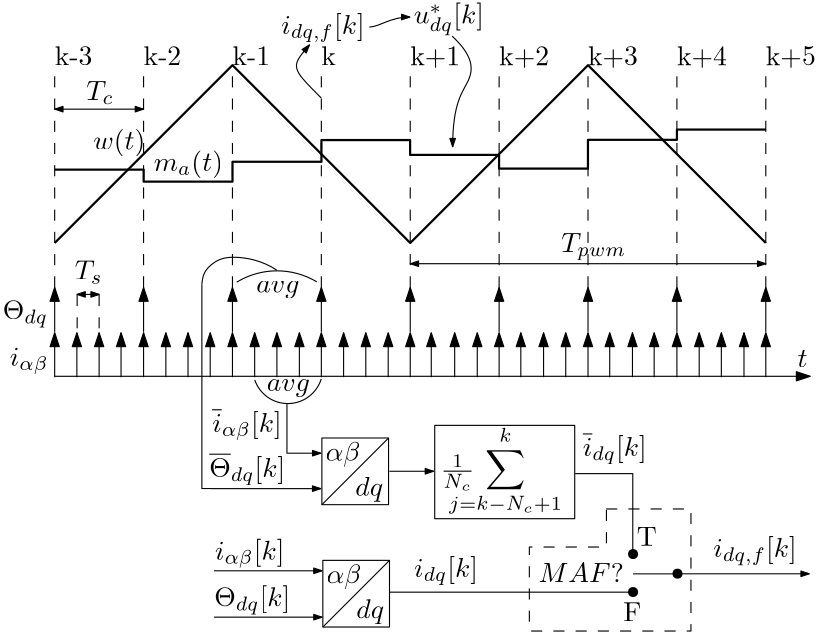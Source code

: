 <?xml version="1.0"?>
<!DOCTYPE ipe SYSTEM "ipe.dtd">
<ipe version="70215" creator="Ipe 7.2.15">
<info created="D:20210110164810" modified="D:20210110205539"/>
<ipestyle name="basic">
<symbol name="arrow/arc(spx)">
<path stroke="sym-stroke" fill="sym-stroke" pen="sym-pen">
0 0 m
-1 0.333 l
-1 -0.333 l
0 0 l
0 0 l
0 0 l
h
</path>
</symbol>
<symbol name="arrow/farc(spx)">
<path stroke="sym-stroke" fill="white" pen="sym-pen">
0 0 m
-1 0.333 l
-1 -0.333 l
0 0 l
0 0 l
0 0 l
h
</path>
</symbol>
<symbol name="arrow/ptarc(spx)">
<path stroke="sym-stroke" fill="sym-stroke" pen="sym-pen">
0 0 m
-1 0.333 l
-0.8 0 l
-1 -0.333 l
0 0 l
0 0 l
0 0 l
h
</path>
</symbol>
<symbol name="arrow/fptarc(spx)">
<path stroke="sym-stroke" fill="white" pen="sym-pen">
0 0 m
-1 0.333 l
-0.8 0 l
-1 -0.333 l
0 0 l
0 0 l
0 0 l
h
</path>
</symbol>
<symbol name="mark/circle(sx)" transformations="translations">
<path fill="sym-stroke">
0.6 0 0 0.6 0 0 e
0.4 0 0 0.4 0 0 e
</path>
</symbol>
<symbol name="mark/disk(sx)" transformations="translations">
<path fill="sym-stroke">
0.6 0 0 0.6 0 0 e
</path>
</symbol>
<symbol name="mark/fdisk(sfx)" transformations="translations">
<group>
<path fill="sym-fill">
0.5 0 0 0.5 0 0 e
</path>
<path fill="sym-stroke" fillrule="eofill">
0.6 0 0 0.6 0 0 e
0.4 0 0 0.4 0 0 e
</path>
</group>
</symbol>
<symbol name="mark/box(sx)" transformations="translations">
<path fill="sym-stroke" fillrule="eofill">
-0.6 -0.6 m
0.6 -0.6 l
0.6 0.6 l
-0.6 0.6 l
-0.6 -0.6 l
-0.6 -0.6 l
-0.6 -0.6 l
h
-0.4 -0.4 m
0.4 -0.4 l
0.4 0.4 l
-0.4 0.4 l
-0.4 -0.4 l
-0.4 -0.4 l
-0.4 -0.4 l
h
</path>
</symbol>
<symbol name="mark/square(sx)" transformations="translations">
<path fill="sym-stroke">
-0.6 -0.6 m
0.6 -0.6 l
0.6 0.6 l
-0.6 0.6 l
-0.6 -0.6 l
-0.6 -0.6 l
-0.6 -0.6 l
h
</path>
</symbol>
<symbol name="mark/fsquare(sfx)" transformations="translations">
<group>
<path fill="sym-fill">
-0.5 -0.5 m
0.5 -0.5 l
0.5 0.5 l
-0.5 0.5 l
-0.5 -0.5 l
-0.5 -0.5 l
-0.5 -0.5 l
h
</path>
<path fill="sym-stroke" fillrule="eofill">
-0.6 -0.6 m
0.6 -0.6 l
0.6 0.6 l
-0.6 0.6 l
-0.6 -0.6 l
-0.6 -0.6 l
-0.6 -0.6 l
h
-0.4 -0.4 m
0.4 -0.4 l
0.4 0.4 l
-0.4 0.4 l
-0.4 -0.4 l
-0.4 -0.4 l
-0.4 -0.4 l
h
</path>
</group>
</symbol>
<symbol name="mark/cross(sx)" transformations="translations">
<group>
<path fill="sym-stroke">
-0.43 -0.57 m
0.57 0.43 l
0.43 0.57 l
-0.57 -0.43 l
-0.43 -0.57 l
-0.43 -0.57 l
-0.43 -0.57 l
h
</path>
<path fill="sym-stroke">
-0.43 0.57 m
0.57 -0.43 l
0.43 -0.57 l
-0.57 0.43 l
-0.43 0.57 l
-0.43 0.57 l
-0.43 0.57 l
h
</path>
</group>
</symbol>
<symbol name="arrow/fnormal(spx)">
<path stroke="sym-stroke" fill="white" pen="sym-pen">
0 0 m
-1 0.333 l
-1 -0.333 l
0 0 l
0 0 l
0 0 l
h
</path>
</symbol>
<symbol name="arrow/pointed(spx)">
<path stroke="sym-stroke" fill="sym-stroke" pen="sym-pen">
0 0 m
-1 0.333 l
-0.8 0 l
-1 -0.333 l
0 0 l
0 0 l
0 0 l
h
</path>
</symbol>
<symbol name="arrow/fpointed(spx)">
<path stroke="sym-stroke" fill="white" pen="sym-pen">
0 0 m
-1 0.333 l
-0.8 0 l
-1 -0.333 l
0 0 l
0 0 l
0 0 l
h
</path>
</symbol>
<symbol name="arrow/linear(spx)">
<path stroke="sym-stroke" pen="sym-pen">
-1 0.333 m
0 0 l
-1 -0.333 l
</path>
</symbol>
<symbol name="arrow/fdouble(spx)">
<path stroke="sym-stroke" fill="white" pen="sym-pen">
0 0 m
-1 0.333 l
-1 -0.333 l
0 0 l
0 0 l
0 0 l
h
-1 0 m
-2 0.333 l
-2 -0.333 l
-1 0 l
-1 0 l
-1 0 l
h
</path>
</symbol>
<symbol name="arrow/double(spx)">
<path stroke="sym-stroke" fill="sym-stroke" pen="sym-pen">
0 0 m
-1 0.333 l
-1 -0.333 l
0 0 l
0 0 l
0 0 l
h
-1 0 m
-2 0.333 l
-2 -0.333 l
-1 0 l
-1 0 l
-1 0 l
h
</path>
</symbol>
<pen name="heavier" value="0.8"/>
<pen name="fat" value="1.2"/>
<pen name="ultrafat" value="2"/>
<symbolsize name="large" value="5"/>
<symbolsize name="small" value="2"/>
<symbolsize name="tiny" value="1.1"/>
<arrowsize name="large" value="10"/>
<arrowsize name="small" value="5"/>
<arrowsize name="tiny" value="3"/>
<color name="red" value="1 0 0"/>
<color name="green" value="0 1 0"/>
<color name="blue" value="0 0 1"/>
<color name="yellow" value="1 1 0"/>
<color name="orange" value="1 0.647 0"/>
<color name="gold" value="1 0.843 0"/>
<color name="purple" value="0.627 0.125 0.941"/>
<color name="gray" value="0.745"/>
<color name="brown" value="0.647 0.165 0.165"/>
<color name="navy" value="0 0 0.502"/>
<color name="pink" value="1 0.753 0.796"/>
<color name="seagreen" value="0.18 0.545 0.341"/>
<color name="turquoise" value="0.251 0.878 0.816"/>
<color name="violet" value="0.933 0.51 0.933"/>
<color name="darkblue" value="0 0 0.545"/>
<color name="darkcyan" value="0 0.545 0.545"/>
<color name="darkgray" value="0.663"/>
<color name="darkgreen" value="0 0.392 0"/>
<color name="darkmagenta" value="0.545 0 0.545"/>
<color name="darkorange" value="1 0.549 0"/>
<color name="darkred" value="0.545 0 0"/>
<color name="lightblue" value="0.678 0.847 0.902"/>
<color name="lightcyan" value="0.878 1 1"/>
<color name="lightgray" value="0.827"/>
<color name="lightgreen" value="0.565 0.933 0.565"/>
<color name="lightyellow" value="1 1 0.878"/>
<dashstyle name="dashed" value="[4] 0"/>
<dashstyle name="dotted" value="[1 3] 0"/>
<dashstyle name="dash dotted" value="[4 2 1 2] 0"/>
<dashstyle name="dash dot dotted" value="[4 2 1 2 1 2] 0"/>
<textsize name="large" value="\large"/>
<textsize name="Large" value="\Large"/>
<textsize name="LARGE" value="\LARGE"/>
<textsize name="huge" value="\huge"/>
<textsize name="Huge" value="\Huge"/>
<textsize name="small" value="\small"/>
<textsize name="footnote" value="\footnotesize"/>
<textsize name="tiny" value="\tiny"/>
<textstyle name="center" begin="\begin{center}" end="\end{center}"/>
<textstyle name="itemize" begin="\begin{itemize}" end="\end{itemize}"/>
<textstyle name="item" begin="\begin{itemize}\item{}" end="\end{itemize}"/>
<gridsize name="4 pts" value="4"/>
<gridsize name="8 pts (~3 mm)" value="8"/>
<gridsize name="16 pts (~6 mm)" value="16"/>
<gridsize name="32 pts (~12 mm)" value="32"/>
<gridsize name="10 pts (~3.5 mm)" value="10"/>
<gridsize name="20 pts (~7 mm)" value="20"/>
<gridsize name="14 pts (~5 mm)" value="14"/>
<gridsize name="28 pts (~10 mm)" value="28"/>
<gridsize name="56 pts (~20 mm)" value="56"/>
<anglesize name="90 deg" value="90"/>
<anglesize name="60 deg" value="60"/>
<anglesize name="45 deg" value="45"/>
<anglesize name="30 deg" value="30"/>
<anglesize name="22.5 deg" value="22.5"/>
<opacity name="10%" value="0.1"/>
<opacity name="30%" value="0.3"/>
<opacity name="50%" value="0.5"/>
<opacity name="75%" value="0.75"/>
<tiling name="falling" angle="-60" step="4" width="1"/>
<tiling name="rising" angle="30" step="4" width="1"/>
</ipestyle>
<page>
<layer name="alpha"/>
<view layers="alpha" active="alpha"/>
<group layer="alpha" clip="44.3004 791.982 m
44.3004 560.359 l
337.978 560.359 l
337.978 791.982 l
44.3004 791.982 l
h
">
<path stroke="black" pen="heavier">
64 704 m
128 768 l
192 704 l
256 768 l
320 704 l
</path>
<path matrix="1 0 0 0.5 0 320" stroke="black" arrow="normal/small">
64 704 m
64 736 l
</path>
<path matrix="1 0 0 0.5 32 320" stroke="black" arrow="normal/small">
64 704 m
64 736 l
</path>
<path matrix="1 0 0 0.5 64 320" stroke="black" arrow="normal/small">
64 704 m
64 736 l
</path>
<path matrix="1 0 0 0.5 96 320" stroke="black" arrow="normal/small">
64 704 m
64 736 l
</path>
<path matrix="1 0 0 0.5 128 320" stroke="black" arrow="normal/small">
64 704 m
64 736 l
</path>
<path matrix="1 0 0 0.5 160 320" stroke="black" arrow="normal/small">
64 704 m
64 736 l
</path>
<path matrix="1 0 0 0.5 192 320" stroke="black" arrow="normal/small">
64 704 m
64 736 l
</path>
<path matrix="1 0 0 0.5 224 320" stroke="black" arrow="normal/small">
64 704 m
64 736 l
</path>
<path matrix="1 0 0 0.5 256 320" stroke="black" arrow="normal/small">
64 704 m
64 736 l
</path>
<path matrix="-0.899998 -0.00186829 0.00186829 -0.899998 358.611 1323.22" stroke="black">
223.953 703.119 m
30.9468 0 0 30.9468 239.925 729.626 255.99 703.175 a
</path>
<path matrix="1 0 0 0.5 32 303.679" stroke="black" arrow="normal/small">
64 704 m
64 736 l
</path>
<path matrix="1 0 0 0.5 48 303.679" stroke="black" arrow="normal/small">
64 704 m
64 736 l
</path>
<path matrix="1 0 0 0.5 64 303.679" stroke="black" arrow="normal/small">
64 704 m
64 736 l
</path>
<path matrix="1 0 0 0.5 80 303.679" stroke="black" arrow="normal/small">
64 704 m
64 736 l
</path>
<path matrix="1 0 0 0.5 96 303.679" stroke="black" arrow="normal/small">
64 704 m
64 736 l
</path>
<path matrix="1 0 0 0.5 112 303.679" stroke="black" arrow="normal/small">
64 704 m
64 736 l
</path>
<path matrix="1 0 0 0.5 128 303.679" stroke="black" arrow="normal/small">
64 704 m
64 736 l
</path>
<path matrix="1 0 0 0.5 144 303.679" stroke="black" arrow="normal/small">
64 704 m
64 736 l
</path>
<path matrix="1 0 0 0.5 160 303.679" stroke="black" arrow="normal/small">
64 704 m
64 736 l
</path>
<path matrix="1 0 0 0.5 176 303.679" stroke="black" arrow="normal/small">
64 704 m
64 736 l
</path>
<path matrix="1 0 0 0.5 192 303.679" stroke="black" arrow="normal/small">
64 704 m
64 736 l
</path>
<path matrix="1 0 0 0.5 208 303.679" stroke="black" arrow="normal/small">
64 704 m
64 736 l
</path>
<path matrix="1 0 0 0.5 224 303.679" stroke="black" arrow="normal/small">
64 704 m
64 736 l
</path>
<path matrix="1 0 0 0.5 240 303.679" stroke="black" arrow="normal/small">
64 704 m
64 736 l
</path>
<path matrix="1 0 0 0.5 256 303.679" stroke="black" arrow="normal/small">
64 704 m
64 736 l
</path>
<path matrix="1 0 0 0.5 0 303.679" stroke="black" arrow="normal/small">
64 704 m
64 736 l
</path>
<path matrix="1 0 0 0.5 16 303.679" stroke="black" arrow="normal/small">
64 704 m
64 736 l
</path>
<path matrix="1 0 0 0.5 7.98949 303.678" stroke="black" arrow="normal/small">
64 704 m
64 736 l
</path>
<path matrix="1 0 0 0.5 23.8956 303.679" stroke="black" arrow="normal/small">
64 704 m
64 736 l
</path>
<path matrix="1 0 0 0.5 40.0266 303.678" stroke="black" arrow="normal/small">
64 704 m
64 736 l
</path>
<path matrix="1 0 0 0.5 55.9885 303.679" stroke="black" arrow="normal/small">
64 704 m
64 736 l
</path>
<path matrix="1 0 0 0.5 71.9964 303.678" stroke="black" arrow="normal/small">
64 704 m
64 736 l
</path>
<path matrix="1 0 0 0.5 88.0903 303.679" stroke="black" arrow="normal/small">
64 704 m
64 736 l
</path>
<path matrix="1 0 0 0.5 104.008 303.679" stroke="black" arrow="normal/small">
64 704 m
64 736 l
</path>
<path matrix="1 0 0 0.5 120.072 303.679" stroke="black" arrow="normal/small">
64 704 m
64 736 l
</path>
<path matrix="1 0 0 0.5 135.571 303.679" stroke="black" arrow="normal/small">
64 704 m
64 736 l
</path>
<path matrix="1 0 0 0.5 152.133 303.678" stroke="black" arrow="normal/small">
64 704 m
64 736 l
</path>
<path matrix="1 0 0 0.5 167.813 303.679" stroke="black" arrow="normal/small">
64 704 m
64 736 l
</path>
<path matrix="1 0 0 0.5 183.982 303.678" stroke="black" arrow="normal/small">
64 704 m
64 736 l
</path>
<path matrix="1 0 0 0.5 199.813 303.679" stroke="black" arrow="normal/small">
64 704 m
64 736 l
</path>
<path matrix="1 0 0 0.5 215.813 303.678" stroke="black" arrow="normal/small">
64 704 m
64 736 l
</path>
<path matrix="1 0 0 0.5 232.032 303.678" stroke="black" arrow="normal/small">
64 704 m
64 736 l
</path>
<path matrix="1 0 0 0.5 248.15 303.679" stroke="black" arrow="normal/small">
64 704 m
64 736 l
</path>
<path matrix="1 0 0 1 16 -2.74418" stroke="black" dash="dashed">
64 688 m
64 672 l
64 672 l
</path>
<path matrix="1 0 0 1 8.03337 10.5735" stroke="black" arrow="normal/tiny" rarrow="normal/tiny">
63.9819 674.905 m
72.0124 674.905 l
</path>
<text matrix="1 0 0 1 -6.88805 -67.158" transformations="translations" pos="78.0752 758.002" stroke="black" type="label" width="10.08" height="6.812" depth="1.49" valign="baseline" style="math">T_s</text>
<path matrix="1 0 0 1 8.09054 -2.7444" stroke="black" dash="dashed">
64 688 m
64 672 l
64 672 l
</path>
<path matrix="2.48274 0 0 5.90016 -426.587 -3429.12" stroke="black" arrow="normal/tiny">
220.315 685.519 m
236.187 685.519 l
</path>
<text matrix="1 0 0 1 -32.7594 -81.48" transformations="translations" pos="78.0752 758.002" stroke="black" type="label" width="16.296" height="6.808" depth="2.85" valign="baseline" style="math">\Theta_{dq}</text>
<text matrix="1 0 0 1 -30.2594 -98.2463" transformations="translations" pos="78.0752 758.002" stroke="black" type="label" width="13.986" height="6.571" depth="2.85" valign="baseline" style="math">i_{\alpha \beta}</text>
<text matrix="1 0 0 1 -0.175082 -20.3458" transformations="translations" pos="78.0752 758.002" stroke="black" type="label" width="18.747" height="7.473" depth="2.49" valign="baseline" style="math">w(t)</text>
<text matrix="1 0 0 1 21.5679 -28.0687" transformations="translations" pos="78.0752 758.002" stroke="black" type="label" width="24.913" height="7.473" depth="2.49" valign="baseline" style="math">m_a (t)</text>
<text matrix="1 0 0 1 41.5598 -138.252" transformations="translations" pos="78.0752 758.002" stroke="black" type="label" width="27.331" height="8.801" depth="2.85" valign="baseline" style="math">\overline{\Theta}_{dq} [k]</text>
<text matrix="1 0 0 1 42.6132 -122.014" transformations="translations" pos="78.0752 758.002" stroke="black" type="label" width="25.021" height="8.563" depth="2.85" valign="baseline" style="math">\overline{i}_{\alpha \beta} [k]</text>
<group matrix="1 0 0 1 -111.482 -1.98105">
<path matrix="0.5 0 0 0.5 135.676 315.764" stroke="black">
272 640 m
272 592 l
320 592 l
320 640 l
272 640 l
272 640 l
h
</path>
<path matrix="0.5 0 0 0.5 135.676 315.764" stroke="black">
272 592 m
320 640 l
</path>
<text matrix="0.5 0 0 0.5 233.962 248.542" transformations="translations" pos="78.0752 758.002" stroke="black" type="label" width="12.571" height="6.926" depth="1.93" valign="baseline" style="math">\alpha \beta</text>
<text matrix="0.5 0 0 0.5 244.675 235.934" transformations="translations" pos="78.0752 758.002" stroke="black" type="label" width="9.99" height="6.926" depth="1.93" valign="baseline" style="math">dq</text>
</group>
<text matrix="1 0 0 1 223.002 -167.1" transformations="translations" pos="78.0752 758.002" stroke="black" type="label" width="30.047" height="7.472" depth="2.85" valign="baseline" style="math">i_{dq,f} [k]</text>
<text matrix="1 0 0 1 160.069 -176.054" transformations="translations" pos="78.0752 758.002" stroke="black" type="label" width="30.718" height="6.918" depth="0" valign="baseline" style="math">MAF?</text>
<path matrix="0.613251 0 0 1.36808 4.2517 -228.874" stroke="black" arrow="normal/tiny">
293.922 621.808 m
319.833 621.808 l
</path>
<path stroke="black" dash="dashed">
64 688 m
64 768 l
</path>
<path matrix="1 0 0 1 32 0" stroke="black" dash="dashed">
64 688 m
64 768 l
</path>
<path matrix="1 0 0 1 64 0" stroke="black" dash="dashed">
64 688 m
64 768 l
</path>
<path matrix="1 0 0 1 96 0" stroke="black" dash="dashed">
64 688 m
64 768 l
</path>
<path matrix="1 0 0 1 128 0" stroke="black" dash="dashed">
64 688 m
64 768 l
</path>
<path matrix="1 0 0 1 160 0" stroke="black" dash="dashed">
64 688 m
64 768 l
</path>
<path matrix="1 0 0 1 192 0" stroke="black" dash="dashed">
64 688 m
64 768 l
</path>
<path matrix="1 0 0 1 224 0" stroke="black" dash="dashed">
64 688 m
64 768 l
</path>
<path matrix="1 0 0 1 256 0" stroke="black" dash="dashed">
64 688 m
64 768 l
</path>
<path matrix="1.0625 0 0 1 -4 -48" stroke="black" arrow="normal/small">
64 704 m
320 704 l
</path>
<group matrix="1 0 0 1 0 -15.8302">
<path matrix="1 0 0 1 0 16" stroke="black" arrow="normal/tiny" rarrow="normal/tiny">
64 752 m
96 752 l
</path>
<text matrix="1 0 0 1 -2.70399 13.296" transformations="translations" pos="78.0752 758.002" stroke="black" type="label" width="9.88" height="6.812" depth="1.49" valign="baseline" style="math">T_c</text>
</group>
<text matrix="1 0 0 1 253.296 -98.704" transformations="translations" pos="78.0752 758.002" stroke="black" type="label" width="3.598" height="6.128" depth="0" valign="baseline" style="math">t</text>
<text transformations="translations" pos="96 768" stroke="black" type="label" width="13.56" height="6.918" depth="0" valign="baseline">k-2</text>
<text matrix="1 0 0 1 -32 0" transformations="translations" pos="96 768" stroke="black" type="label" width="13.56" height="6.918" depth="0" valign="baseline">k-3</text>
<text matrix="1 0 0 1 96 0" transformations="translations" pos="96 768" stroke="black" type="label" width="17.988" height="6.919" depth="0.83" valign="baseline">k+1</text>
<text matrix="1 0 0 1 64 0" transformations="translations" pos="96 768" stroke="black" type="label" width="8.579" height="6.918" depth="0" valign="baseline">k
</text>
<text matrix="1 0 0 1 160 0" transformations="translations" pos="96 768" stroke="black" type="label" width="17.988" height="6.919" depth="0.83" valign="baseline">k+3</text>
<text matrix="1 0 0 1 192 0" transformations="translations" pos="96 768" stroke="black" type="label" width="17.988" height="6.919" depth="0.83" valign="baseline">k+4</text>
<text matrix="1 0 0 1 224 0" transformations="translations" pos="96 768" stroke="black" type="label" width="17.988" height="6.919" depth="0.83" valign="baseline">k+5</text>
<text matrix="1 0 0 1 128 0" transformations="translations" pos="96 768" stroke="black" type="label" width="17.988" height="6.919" depth="0.83" valign="baseline">k+2</text>
<text matrix="1 0 0 1 32 0" transformations="translations" pos="96 768" stroke="black" type="label" width="13.56" height="6.918" depth="0" valign="baseline">k-1</text>
<text matrix="1 0 0 1 124.749 -138.652" transformations="translations" pos="78.0752 758.002" stroke="black" type="label" width="12.435" height="8.419" depth="4.43" valign="baseline" style="math">\frac{1}{N_c}</text>
<text matrix="1 0 0 1 176.05 -130.721" transformations="translations" pos="78.0752 758.002" stroke="black" type="label" width="23.014" height="8.563" depth="2.85" valign="baseline" style="math">\overline{i}_{dq} [k]</text>
<group matrix="1 0 0 1 -111.141 -46.0311">
<path matrix="0.5 0 0 0.5 135.676 315.764" stroke="black">
272 640 m
272 592 l
320 592 l
320 640 l
272 640 l
272 640 l
272 640 l
h
</path>
<path matrix="0.5 0 0 0.5 135.676 315.764" stroke="black">
272 592 m
320 640 l
</path>
<text matrix="0.5 0 0 0.5 233.962 248.542" transformations="translations" pos="78.0752 758.002" stroke="black" type="label" width="12.571" height="6.926" depth="1.93" valign="baseline" style="math">\alpha \beta</text>
<text matrix="0.5 0 0 0.5 244.675 235.934" transformations="translations" pos="78.0752 758.002" stroke="black" type="label" width="9.99" height="6.926" depth="1.93" valign="baseline" style="math">dq</text>
</group>
<text matrix="1 0 0 1 43.6081 -168.027" transformations="translations" pos="78.0752 758.002" stroke="black" type="label" width="25.021" height="7.472" depth="2.85" valign="baseline" style="math">i_{\alpha \beta} [k]</text>
<text matrix="1 0 0 1 43.3764 -184.822" transformations="translations" pos="78.0752 758.002" stroke="black" type="label" width="27.331" height="7.472" depth="2.85" valign="baseline" style="math">\Theta_{dq} [k]</text>
<path matrix="3.43093 0 0 1.14898 -823.73 -136.159" stroke="black">
293.922 621.808 m
319.833 621.808 l
</path>
<text matrix="1 0 0 1 115.309 -174.245" transformations="translations" pos="78.0752 758.002" stroke="black" type="label" width="23.014" height="7.472" depth="2.85" valign="baseline" style="math">i_{dq} [k]</text>
<path matrix="1 0 0 1 -34.9846 0" stroke="black" arrow="normal/tiny">
156.355 585.979 m
195.248 585.979 l
</path>
<path matrix="1 0 0 1 -34.9848 -16.6956" stroke="black" arrow="normal/tiny">
156.355 585.979 m
195.248 585.979 l
</path>
<path stroke="black" pen="heavier">
63.9983 730.402 m
96.0354 730.402 l
96.0354 726.074 l
128.016 726.074 l
128.016 733.229 l
160.032 733.229 l
160.032 741.042 l
191.957 741.042 l
191.957 735.702 l
223.981 735.702 l
223.981 730.766 l
255.98 730.766 l
255.98 741.127 l
288.013 741.127 l
288.013 744.821 l
320.023 744.821 l
</path>
<text matrix="1 0 0 1 127.87 -138.036" transformations="translations" pos="78.0752 758.002" stroke="black" type="label" width="43.898" height="18.278" depth="14.35" valign="baseline">$\displaystyle \sum_{j=k-N_c+1}^k  $
</text>
<path matrix="1.05 0 0 1.05 150.415 16.7352" stroke="black">
48 592 m
48 560 l
96 560 l
96 592 l
48 592 l
h
</path>
<path matrix="4 0 0 1 -64 -55.4739" stroke="black" arrow="normal/tiny" rarrow="normal/tiny">
64 752 m
96 752 l
</path>
<text matrix="1 0 0 1 168.272 -57.2606" transformations="translations" pos="78.0752 758.002" stroke="black" type="label" width="23.448" height="6.808" depth="2.85" valign="baseline" style="math">T_{pwm}</text>
<use matrix="1 0 0 1 16.2154 0" name="mark/disk(sx)" pos="256 592" size="normal" stroke="black"/>
<use matrix="1 0 0 1 16.2154 2.32816" name="mark/disk(sx)" pos="256 576" size="normal" stroke="black"/>
<use matrix="1 0 0 1 16.2154 8.9422" name="mark/disk(sx)" pos="272 576" size="normal" stroke="black"/>
<path matrix="1 0 0 1 16.2154 1.78515" stroke="black" arrow="normal/tiny">
273.441 583.11 m
319.438 583.11 l
</path>
<path matrix="1 0 0 1 16.2154 0" stroke="black">
235.177 620.963 m
255.898 620.963 l
255.898 592.249 l
</path>
<text matrix="1 0 0 1 12.9794 -5.20413" transformations="translations" pos="260.589 600.155" stroke="black" type="label" width="7.195" height="6.808" depth="0" valign="baseline">T</text>
<text matrix="1 0 0 1 8.09668 -32.3434" transformations="translations" pos="260.589 600.155" stroke="black" type="label" width="6.503" height="6.808" depth="0" valign="baseline">F</text>
<path matrix="1 0 0 1 16.2154 0" stroke="black">
272.061 584.874 m
255.994 584.874 l
</path>
<path matrix="1 0 0 1 16.2154 0" stroke="black" dash="dashed">
246.42 607.881 m
246.42 594.537 l
218.665 594.537 l
218.665 564.291 l
276.844 564.291 l
276.844 608.237 l
246.242 608.237 l
</path>
<text matrix="1 0 0 1 67.4525 21.2596" transformations="translations" pos="78.0752 758.002" stroke="black" type="label" width="30.047" height="7.472" depth="2.85" valign="baseline" style="math">i_{dq,f} [k]</text>
<text matrix="1 0 0 1 -10.4086 -13.6997" transformations="translations" pos="146.942 699.852" stroke="black" type="label" width="15.562" height="4.297" depth="1.93" valign="baseline" style="math">avg</text>
<text matrix="1 0 0 1 -6.61399 -49.1275" transformations="translations" pos="146.942 699.852" stroke="black" type="label" width="15.562" height="4.297" depth="1.93" valign="baseline" style="math">avg</text>
<path stroke="black">
136.022 654.703 m
12.5895 0 0 12.5895 147.937 658.766 159.959 655.028 a
</path>
<path matrix="0.975578 0 0 1 3.6052 0" stroke="black" arrow="normal/tiny">
147.619 646.011 m
147.619 628.313 l
160.124 628.313 l
</path>
<path stroke="black">
159.951 756.197 m
155.812 760.335
150.741 765.407
150.741 770.072
155.427 774.758
155.244 774.758 c
</path>
<path stroke="black" arrow="normal/tiny">
153.539 772.688 m
155.735 775.325 l
</path>
<path stroke="black">
143.989 694.195 m
138.748 697.705
127.258 699.772
121.296 697.32
117.21 693.282
117.017 689.436
117.017 689.147 c
</path>
<path stroke="black">
116.993 689.139 m
116.993 615.593 l
120.58 615.593 l
</path>
<path stroke="black" arrow="normal/tiny">
177.27 781.754 m
181.002 781.754
184.572 785.324
191.875 785.324 c
</path>
<text matrix="1 0 0 1 115.165 24.9926" transformations="translations" pos="78.0752 758.002" stroke="black" type="label" width="25.285" height="7.47" depth="4.18" valign="baseline" style="math">u^*_{dq} [k]</text>
<path matrix="1.18238 0 0 1.10223 -39.1687 -79.5869" stroke="black" arrow="normal/tiny">
208.26 778.477 m
214.765 771.972
214.765 763.412
208.431 757.078
208.431 742.322 c
</path>
</group>
</page>
</ipe>
